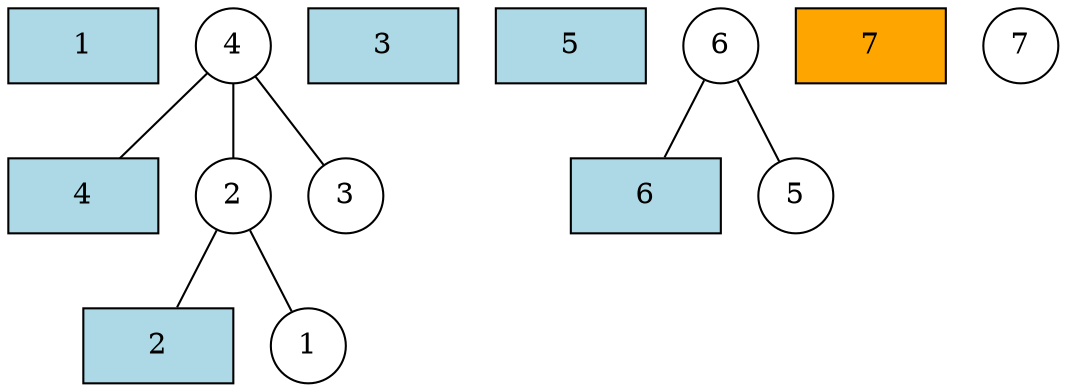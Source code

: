 graph g {
    //overlap=prism;
    //overlap_scaling=0.01;
    node[shape=rect width=1 style=filled fillcolor="lightblue"];
    ratio="compress"

    1[pos="1,0!" label="1"];
    2[pos="2,0!" label="2"];
    3[pos="3,0!" label="3"];
    4[pos="4,0!" label="4"  ];
    5[pos="5,0!" label="5" ];
    6[pos="6,0!" label="6" ];
    7[pos="7,0!" label="7" fillcolor="orange"];
    //8[pos="8,0!" label="8"];

    node[shape=circle width=0.5 style=filled fillcolor="white"];
    c1[pos="1,0.55!" label="1"];
    c2[pos="2,1.55!" label="2"  ];
    c3[pos="3,0.55!" label="3"  ];
    c4[pos="4,2.55!" label="4"];
    c5[pos="5,0.55!" label="5" ];
    c6[pos="6,1.55!" label="6" ];
    c7[pos="7,0.55!" label="7"];
    //c8[pos="8,3.55!" label="8"];
    c2--c1;
    c2--2;
    c4--{c3,4,c2};
    c6--{c5,6};
    //c8--{c6,c7,8};
}
